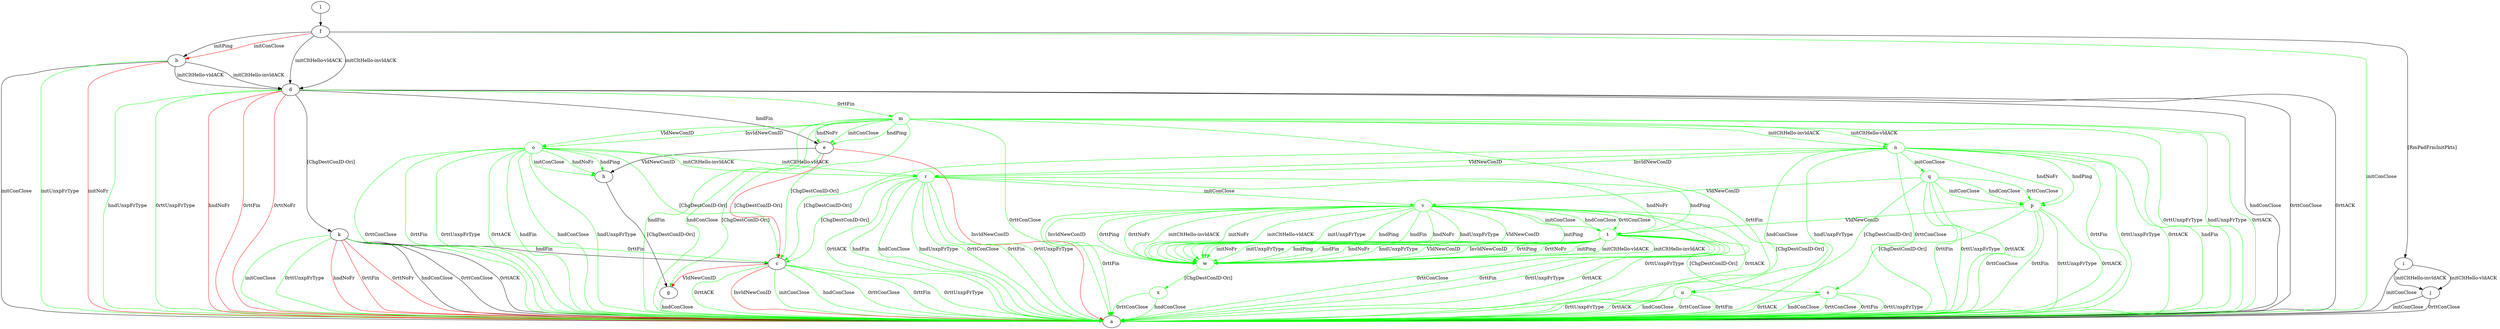 digraph "" {
	b -> a	[key=0,
		label="initConClose "];
	b -> a	[key=1,
		color=green,
		label="initUnxpFrType "];
	b -> a	[key=2,
		color=red,
		label="initNoFr "];
	b -> d	[key=0,
		label="initCltHello-vldACK "];
	b -> d	[key=1,
		label="initCltHello-invldACK "];
	c -> a	[key=0,
		color=green,
		label="initConClose "];
	c -> a	[key=1,
		color=green,
		label="hndConClose "];
	c -> a	[key=2,
		color=green,
		label="0rttConClose "];
	c -> a	[key=3,
		color=green,
		label="0rttFin "];
	c -> a	[key=4,
		color=green,
		label="0rttUnxpFrType "];
	c -> a	[key=5,
		color=green,
		label="0rttACK "];
	c -> a	[key=6,
		color=red,
		label="InvldNewConID "];
	c -> g	[key=0,
		color=red,
		label="VldNewConID "];
	d -> a	[key=0,
		label="hndConClose "];
	d -> a	[key=1,
		label="0rttConClose "];
	d -> a	[key=2,
		label="0rttACK "];
	d -> a	[key=3,
		color=green,
		label="hndUnxpFrType "];
	d -> a	[key=4,
		color=green,
		label="0rttUnxpFrType "];
	d -> a	[key=5,
		color=red,
		label="hndNoFr "];
	d -> a	[key=6,
		color=red,
		label="0rttFin "];
	d -> a	[key=7,
		color=red,
		label="0rttNoFr "];
	d -> e	[key=0,
		label="hndFin "];
	d -> k	[key=0,
		label="[ChgDestConID-Ori] "];
	m	[color=green];
	d -> m	[key=0,
		color=green,
		label="0rttFin "];
	e -> a	[key=0,
		color=red,
		label="InvldNewConID "];
	e -> c	[key=0,
		color=red,
		label="[ChgDestConID-Ori] "];
	e -> g	[key=0,
		color=green,
		label="[ChgDestConID-Ori] "];
	e -> h	[key=0,
		label="VldNewConID "];
	f -> a	[key=0,
		color=green,
		label="initConClose "];
	f -> b	[key=0,
		label="initPing "];
	f -> b	[key=1,
		color=red,
		label="initConClose "];
	f -> d	[key=0,
		label="initCltHello-vldACK "];
	f -> d	[key=1,
		label="initCltHello-invldACK "];
	f -> i	[key=0,
		label="[RmPadFrmInitPkts] "];
	g -> a	[key=0,
		color=green,
		label="hndConClose "];
	h -> g	[key=0,
		label="[ChgDestConID-Ori] "];
	i -> a	[key=0,
		label="initConClose "];
	i -> j	[key=0,
		label="initCltHello-vldACK "];
	i -> j	[key=1,
		label="initCltHello-invldACK "];
	j -> a	[key=0,
		label="initConClose "];
	j -> a	[key=1,
		label="0rttConClose "];
	k -> a	[key=0,
		label="hndConClose "];
	k -> a	[key=1,
		label="0rttConClose "];
	k -> a	[key=2,
		label="0rttACK "];
	k -> a	[key=3,
		color=green,
		label="initConClose "];
	k -> a	[key=4,
		color=green,
		label="0rttUnxpFrType "];
	k -> a	[key=5,
		color=red,
		label="hndNoFr "];
	k -> a	[key=6,
		color=red,
		label="0rttFin "];
	k -> a	[key=7,
		color=red,
		label="0rttNoFr "];
	k -> c	[key=0,
		label="hndFin "];
	k -> c	[key=1,
		color=green,
		label="0rttFin "];
	l -> f	[key=0];
	m -> a	[key=0,
		color=green,
		label="hndFin "];
	m -> a	[key=1,
		color=green,
		label="hndConClose "];
	m -> a	[key=2,
		color=green,
		label="hndUnxpFrType "];
	m -> a	[key=3,
		color=green,
		label="0rttConClose "];
	m -> a	[key=4,
		color=green,
		label="0rttFin "];
	m -> a	[key=5,
		color=green,
		label="0rttUnxpFrType "];
	m -> a	[key=6,
		color=green,
		label="0rttACK "];
	m -> c	[key=0,
		color=green,
		label="[ChgDestConID-Ori] "];
	m -> e	[key=0,
		color=green,
		label="initConClose "];
	m -> e	[key=1,
		color=green,
		label="hndPing "];
	m -> e	[key=2,
		color=green,
		label="hndNoFr "];
	n	[color=green];
	m -> n	[key=0,
		color=green,
		label="initCltHello-vldACK "];
	m -> n	[key=1,
		color=green,
		label="initCltHello-invldACK "];
	o	[color=green];
	m -> o	[key=0,
		color=green,
		label="VldNewConID "];
	m -> o	[key=1,
		color=green,
		label="InvldNewConID "];
	n -> a	[key=0,
		color=green,
		label="hndFin "];
	n -> a	[key=1,
		color=green,
		label="hndConClose "];
	n -> a	[key=2,
		color=green,
		label="hndUnxpFrType "];
	n -> a	[key=3,
		color=green,
		label="0rttConClose "];
	n -> a	[key=4,
		color=green,
		label="0rttFin "];
	n -> a	[key=5,
		color=green,
		label="0rttUnxpFrType "];
	n -> a	[key=6,
		color=green,
		label="0rttACK "];
	n -> c	[key=0,
		color=green,
		label="[ChgDestConID-Ori] "];
	p	[color=green];
	n -> p	[key=0,
		color=green,
		label="hndPing "];
	n -> p	[key=1,
		color=green,
		label="hndNoFr "];
	q	[color=green];
	n -> q	[key=0,
		color=green,
		label="initConClose "];
	r	[color=green];
	n -> r	[key=0,
		color=green,
		label="VldNewConID "];
	n -> r	[key=1,
		color=green,
		label="InvldNewConID "];
	o -> a	[key=0,
		color=green,
		label="hndFin "];
	o -> a	[key=1,
		color=green,
		label="hndConClose "];
	o -> a	[key=2,
		color=green,
		label="hndUnxpFrType "];
	o -> a	[key=3,
		color=green,
		label="0rttConClose "];
	o -> a	[key=4,
		color=green,
		label="0rttFin "];
	o -> a	[key=5,
		color=green,
		label="0rttUnxpFrType "];
	o -> a	[key=6,
		color=green,
		label="0rttACK "];
	o -> c	[key=0,
		color=green,
		label="[ChgDestConID-Ori] "];
	o -> h	[key=0,
		color=green,
		label="initConClose "];
	o -> h	[key=1,
		color=green,
		label="hndPing "];
	o -> h	[key=2,
		color=green,
		label="hndNoFr "];
	o -> r	[key=0,
		color=green,
		label="initCltHello-vldACK "];
	o -> r	[key=1,
		color=green,
		label="initCltHello-invldACK "];
	p -> a	[key=0,
		color=green,
		label="0rttConClose "];
	p -> a	[key=1,
		color=green,
		label="0rttFin "];
	p -> a	[key=2,
		color=green,
		label="0rttUnxpFrType "];
	p -> a	[key=3,
		color=green,
		label="0rttACK "];
	s	[color=green];
	p -> s	[key=0,
		color=green,
		label="[ChgDestConID-Ori] "];
	t	[color=green];
	p -> t	[key=0,
		color=green,
		label="VldNewConID "];
	q -> a	[key=0,
		color=green,
		label="0rttFin "];
	q -> a	[key=1,
		color=green,
		label="0rttUnxpFrType "];
	q -> a	[key=2,
		color=green,
		label="0rttACK "];
	q -> p	[key=0,
		color=green,
		label="initConClose "];
	q -> p	[key=1,
		color=green,
		label="hndConClose "];
	q -> p	[key=2,
		color=green,
		label="0rttConClose "];
	u	[color=green];
	q -> u	[key=0,
		color=green,
		label="[ChgDestConID-Ori] "];
	v	[color=green];
	q -> v	[key=0,
		color=green,
		label="VldNewConID "];
	r -> a	[key=0,
		color=green,
		label="hndFin "];
	r -> a	[key=1,
		color=green,
		label="hndConClose "];
	r -> a	[key=2,
		color=green,
		label="hndUnxpFrType "];
	r -> a	[key=3,
		color=green,
		label="0rttConClose "];
	r -> a	[key=4,
		color=green,
		label="0rttFin "];
	r -> a	[key=5,
		color=green,
		label="0rttUnxpFrType "];
	r -> a	[key=6,
		color=green,
		label="0rttACK "];
	r -> c	[key=0,
		color=green,
		label="[ChgDestConID-Ori] "];
	r -> t	[key=0,
		color=green,
		label="hndPing "];
	r -> t	[key=1,
		color=green,
		label="hndNoFr "];
	r -> v	[key=0,
		color=green,
		label="initConClose "];
	s -> a	[key=0,
		color=green,
		label="hndConClose "];
	s -> a	[key=1,
		color=green,
		label="0rttConClose "];
	s -> a	[key=2,
		color=green,
		label="0rttFin "];
	s -> a	[key=3,
		color=green,
		label="0rttUnxpFrType "];
	s -> a	[key=4,
		color=green,
		label="0rttACK "];
	t -> a	[key=0,
		color=green,
		label="0rttConClose "];
	t -> a	[key=1,
		color=green,
		label="0rttFin "];
	t -> a	[key=2,
		color=green,
		label="0rttUnxpFrType "];
	t -> a	[key=3,
		color=green,
		label="0rttACK "];
	t -> s	[key=0,
		color=green,
		label="[ChgDestConID-Ori] "];
	w	[color=green];
	t -> w	[key=0,
		color=green,
		label="initPing "];
	t -> w	[key=1,
		color=green,
		label="initCltHello-vldACK "];
	t -> w	[key=2,
		color=green,
		label="initCltHello-invldACK "];
	t -> w	[key=3,
		color=green,
		label="initNoFr "];
	t -> w	[key=4,
		color=green,
		label="initUnxpFrType "];
	t -> w	[key=5,
		color=green,
		label="hndPing "];
	t -> w	[key=6,
		color=green,
		label="hndFin "];
	t -> w	[key=7,
		color=green,
		label="hndNoFr "];
	t -> w	[key=8,
		color=green,
		label="hndUnxpFrType "];
	t -> w	[key=9,
		color=green,
		label="VldNewConID "];
	t -> w	[key=10,
		color=green,
		label="InvldNewConID "];
	t -> w	[key=11,
		color=green,
		label="0rttPing "];
	t -> w	[key=12,
		color=green,
		label="0rttNoFr "];
	u -> a	[key=0,
		color=green,
		label="hndConClose "];
	u -> a	[key=1,
		color=green,
		label="0rttConClose "];
	u -> a	[key=2,
		color=green,
		label="0rttFin "];
	u -> a	[key=3,
		color=green,
		label="0rttUnxpFrType "];
	u -> a	[key=4,
		color=green,
		label="0rttACK "];
	v -> a	[key=0,
		color=green,
		label="0rttFin "];
	v -> a	[key=1,
		color=green,
		label="0rttUnxpFrType "];
	v -> a	[key=2,
		color=green,
		label="0rttACK "];
	v -> t	[key=0,
		color=green,
		label="initConClose "];
	v -> t	[key=1,
		color=green,
		label="hndConClose "];
	v -> t	[key=2,
		color=green,
		label="0rttConClose "];
	v -> u	[key=0,
		color=green,
		label="[ChgDestConID-Ori] "];
	v -> w	[key=0,
		color=green,
		label="initPing "];
	v -> w	[key=1,
		color=green,
		label="initCltHello-vldACK "];
	v -> w	[key=2,
		color=green,
		label="initCltHello-invldACK "];
	v -> w	[key=3,
		color=green,
		label="initNoFr "];
	v -> w	[key=4,
		color=green,
		label="initUnxpFrType "];
	v -> w	[key=5,
		color=green,
		label="hndPing "];
	v -> w	[key=6,
		color=green,
		label="hndFin "];
	v -> w	[key=7,
		color=green,
		label="hndNoFr "];
	v -> w	[key=8,
		color=green,
		label="hndUnxpFrType "];
	v -> w	[key=9,
		color=green,
		label="VldNewConID "];
	v -> w	[key=10,
		color=green,
		label="InvldNewConID "];
	v -> w	[key=11,
		color=green,
		label="0rttPing "];
	v -> w	[key=12,
		color=green,
		label="0rttNoFr "];
	x	[color=green];
	w -> x	[key=0,
		color=green,
		label="[ChgDestConID-Ori] "];
	x -> a	[key=0,
		color=green,
		label="hndConClose "];
	x -> a	[key=1,
		color=green,
		label="0rttConClose "];
}
